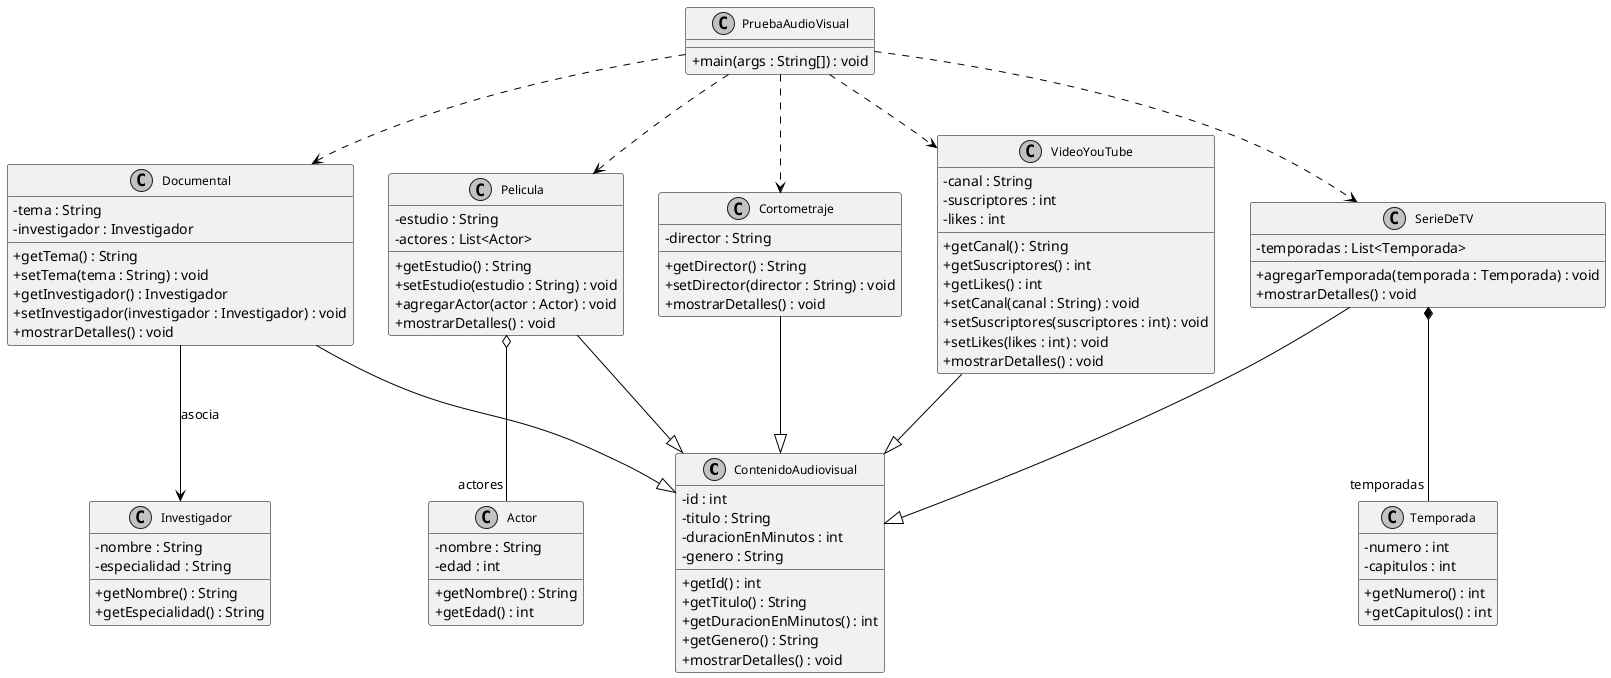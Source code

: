 @startuml diagrama_clases

' Estilo
skinparam classAttributeIconSize 0
skinparam monochrome true
skinparam shadowing false
skinparam classFontSize 12
skinparam ArrowColor Black
skinparam ClassBorderColor Black

' Clases
class ContenidoAudiovisual {
  - id : int
  - titulo : String
  - duracionEnMinutos : int
  - genero : String
  + getId() : int
  + getTitulo() : String
  + getDuracionEnMinutos() : int
  + getGenero() : String
  + mostrarDetalles() : void
}

class Documental {
  - tema : String
  - investigador : Investigador
  + getTema() : String
  + setTema(tema : String) : void
  + getInvestigador() : Investigador
  + setInvestigador(investigador : Investigador) : void
  + mostrarDetalles() : void
}

class Investigador {
  - nombre : String
  - especialidad : String
  + getNombre() : String
  + getEspecialidad() : String
}

class Pelicula {
  - estudio : String
  - actores : List<Actor>
  + getEstudio() : String
  + setEstudio(estudio : String) : void
  + agregarActor(actor : Actor) : void
  + mostrarDetalles() : void
}

class Actor {
  - nombre : String
  - edad : int
  + getNombre() : String
  + getEdad() : int
}

class SerieDeTV {
  - temporadas : List<Temporada>
  + agregarTemporada(temporada : Temporada) : void
  + mostrarDetalles() : void
}

class Temporada {
  - numero : int
  - capitulos : int
  + getNumero() : int
  + getCapitulos() : int
}

class Cortometraje {
  - director : String
  + getDirector() : String
  + setDirector(director : String) : void
  + mostrarDetalles() : void
}

class VideoYouTube {
  - canal : String
  - suscriptores : int
  - likes : int
  + getCanal() : String
  + getSuscriptores() : int
  + getLikes() : int
  + setCanal(canal : String) : void
  + setSuscriptores(suscriptores : int) : void
  + setLikes(likes : int) : void
  + mostrarDetalles() : void
}

class PruebaAudioVisual {
  + main(args : String[]) : void
}

' Relaciones de herencia
Documental --|> ContenidoAudiovisual
Pelicula --|> ContenidoAudiovisual
SerieDeTV --|> ContenidoAudiovisual
Cortometraje --|> ContenidoAudiovisual
VideoYouTube --|> ContenidoAudiovisual

' Asociación (Documental → Investigador)
Documental --> Investigador : asocia

' Agregación (Pelicula → Actor)
Pelicula o-- "actores" Actor

' Composición (SerieDeTV → Temporada)
SerieDeTV *-- "temporadas" Temporada

' Dependencia al Main (opcional)
PruebaAudioVisual ..> Documental
PruebaAudioVisual ..> Pelicula
PruebaAudioVisual ..> SerieDeTV
PruebaAudioVisual ..> Cortometraje
PruebaAudioVisual ..> VideoYouTube

@enduml

